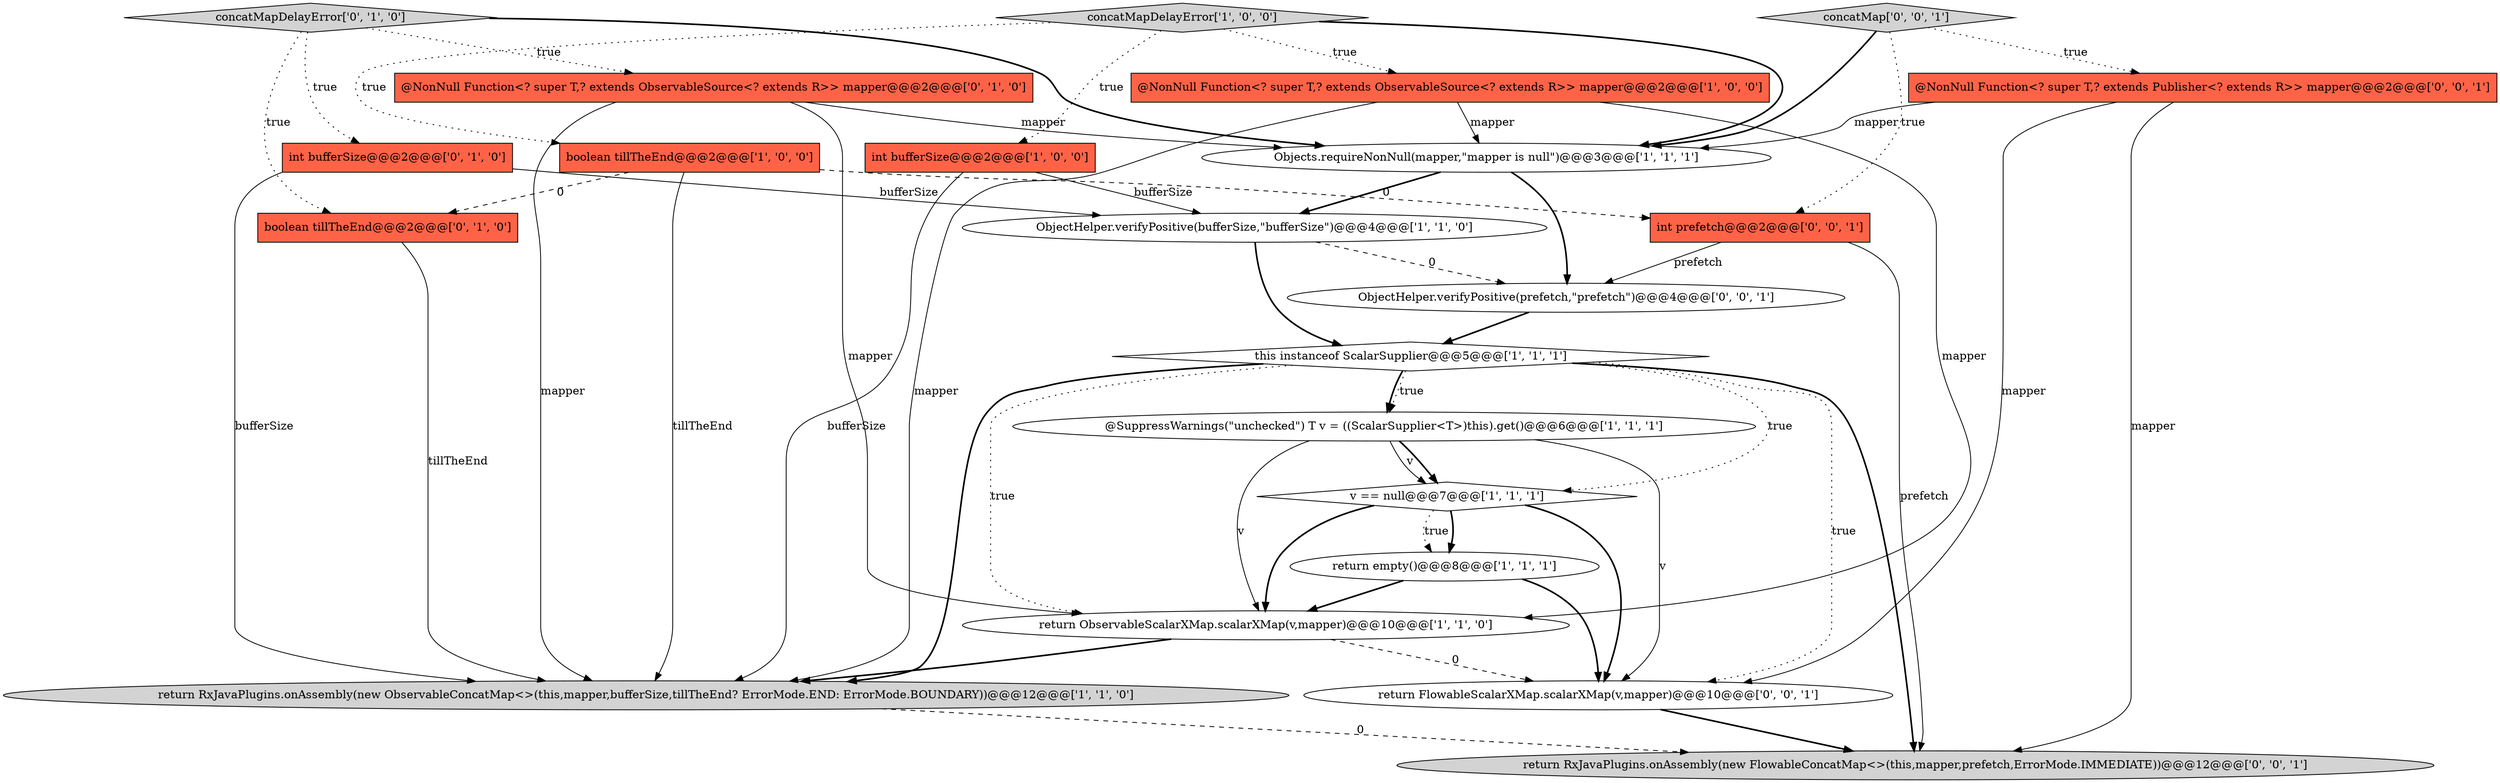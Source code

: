 digraph {
19 [style = filled, label = "return FlowableScalarXMap.scalarXMap(v,mapper)@@@10@@@['0', '0', '1']", fillcolor = white, shape = ellipse image = "AAA0AAABBB3BBB"];
3 [style = filled, label = "v == null@@@7@@@['1', '1', '1']", fillcolor = white, shape = diamond image = "AAA0AAABBB1BBB"];
8 [style = filled, label = "this instanceof ScalarSupplier@@@5@@@['1', '1', '1']", fillcolor = white, shape = diamond image = "AAA0AAABBB1BBB"];
7 [style = filled, label = "return ObservableScalarXMap.scalarXMap(v,mapper)@@@10@@@['1', '1', '0']", fillcolor = white, shape = ellipse image = "AAA0AAABBB1BBB"];
9 [style = filled, label = "boolean tillTheEnd@@@2@@@['1', '0', '0']", fillcolor = tomato, shape = box image = "AAA1AAABBB1BBB"];
16 [style = filled, label = "@NonNull Function<? super T,? extends Publisher<? extends R>> mapper@@@2@@@['0', '0', '1']", fillcolor = tomato, shape = box image = "AAA0AAABBB3BBB"];
4 [style = filled, label = "return RxJavaPlugins.onAssembly(new ObservableConcatMap<>(this,mapper,bufferSize,tillTheEnd? ErrorMode.END: ErrorMode.BOUNDARY))@@@12@@@['1', '1', '0']", fillcolor = lightgray, shape = ellipse image = "AAA0AAABBB1BBB"];
15 [style = filled, label = "boolean tillTheEnd@@@2@@@['0', '1', '0']", fillcolor = tomato, shape = box image = "AAA1AAABBB2BBB"];
20 [style = filled, label = "ObjectHelper.verifyPositive(prefetch,\"prefetch\")@@@4@@@['0', '0', '1']", fillcolor = white, shape = ellipse image = "AAA0AAABBB3BBB"];
0 [style = filled, label = "int bufferSize@@@2@@@['1', '0', '0']", fillcolor = tomato, shape = box image = "AAA0AAABBB1BBB"];
6 [style = filled, label = "ObjectHelper.verifyPositive(bufferSize,\"bufferSize\")@@@4@@@['1', '1', '0']", fillcolor = white, shape = ellipse image = "AAA0AAABBB1BBB"];
1 [style = filled, label = "concatMapDelayError['1', '0', '0']", fillcolor = lightgray, shape = diamond image = "AAA0AAABBB1BBB"];
5 [style = filled, label = "@NonNull Function<? super T,? extends ObservableSource<? extends R>> mapper@@@2@@@['1', '0', '0']", fillcolor = tomato, shape = box image = "AAA0AAABBB1BBB"];
14 [style = filled, label = "concatMapDelayError['0', '1', '0']", fillcolor = lightgray, shape = diamond image = "AAA0AAABBB2BBB"];
13 [style = filled, label = "int bufferSize@@@2@@@['0', '1', '0']", fillcolor = tomato, shape = box image = "AAA0AAABBB2BBB"];
2 [style = filled, label = "return empty()@@@8@@@['1', '1', '1']", fillcolor = white, shape = ellipse image = "AAA0AAABBB1BBB"];
21 [style = filled, label = "return RxJavaPlugins.onAssembly(new FlowableConcatMap<>(this,mapper,prefetch,ErrorMode.IMMEDIATE))@@@12@@@['0', '0', '1']", fillcolor = lightgray, shape = ellipse image = "AAA0AAABBB3BBB"];
18 [style = filled, label = "concatMap['0', '0', '1']", fillcolor = lightgray, shape = diamond image = "AAA0AAABBB3BBB"];
10 [style = filled, label = "Objects.requireNonNull(mapper,\"mapper is null\")@@@3@@@['1', '1', '1']", fillcolor = white, shape = ellipse image = "AAA0AAABBB1BBB"];
11 [style = filled, label = "@SuppressWarnings(\"unchecked\") T v = ((ScalarSupplier<T>)this).get()@@@6@@@['1', '1', '1']", fillcolor = white, shape = ellipse image = "AAA0AAABBB1BBB"];
12 [style = filled, label = "@NonNull Function<? super T,? extends ObservableSource<? extends R>> mapper@@@2@@@['0', '1', '0']", fillcolor = tomato, shape = box image = "AAA0AAABBB2BBB"];
17 [style = filled, label = "int prefetch@@@2@@@['0', '0', '1']", fillcolor = tomato, shape = box image = "AAA0AAABBB3BBB"];
7->19 [style = dashed, label="0"];
16->10 [style = solid, label="mapper"];
10->20 [style = bold, label=""];
2->19 [style = bold, label=""];
12->10 [style = solid, label="mapper"];
17->21 [style = solid, label="prefetch"];
14->12 [style = dotted, label="true"];
18->16 [style = dotted, label="true"];
6->20 [style = dashed, label="0"];
0->6 [style = solid, label="bufferSize"];
14->10 [style = bold, label=""];
8->7 [style = dotted, label="true"];
5->7 [style = solid, label="mapper"];
11->3 [style = solid, label="v"];
9->4 [style = solid, label="tillTheEnd"];
7->4 [style = bold, label=""];
4->21 [style = dashed, label="0"];
10->6 [style = bold, label=""];
8->3 [style = dotted, label="true"];
14->13 [style = dotted, label="true"];
17->20 [style = solid, label="prefetch"];
11->7 [style = solid, label="v"];
14->15 [style = dotted, label="true"];
0->4 [style = solid, label="bufferSize"];
20->8 [style = bold, label=""];
12->4 [style = solid, label="mapper"];
11->19 [style = solid, label="v"];
3->2 [style = bold, label=""];
16->21 [style = solid, label="mapper"];
3->7 [style = bold, label=""];
11->3 [style = bold, label=""];
3->19 [style = bold, label=""];
18->10 [style = bold, label=""];
13->4 [style = solid, label="bufferSize"];
15->4 [style = solid, label="tillTheEnd"];
9->15 [style = dashed, label="0"];
1->9 [style = dotted, label="true"];
9->17 [style = dashed, label="0"];
16->19 [style = solid, label="mapper"];
5->10 [style = solid, label="mapper"];
12->7 [style = solid, label="mapper"];
6->8 [style = bold, label=""];
8->21 [style = bold, label=""];
8->11 [style = dotted, label="true"];
13->6 [style = solid, label="bufferSize"];
1->0 [style = dotted, label="true"];
18->17 [style = dotted, label="true"];
8->4 [style = bold, label=""];
2->7 [style = bold, label=""];
8->19 [style = dotted, label="true"];
1->10 [style = bold, label=""];
8->11 [style = bold, label=""];
1->5 [style = dotted, label="true"];
3->2 [style = dotted, label="true"];
5->4 [style = solid, label="mapper"];
19->21 [style = bold, label=""];
}
